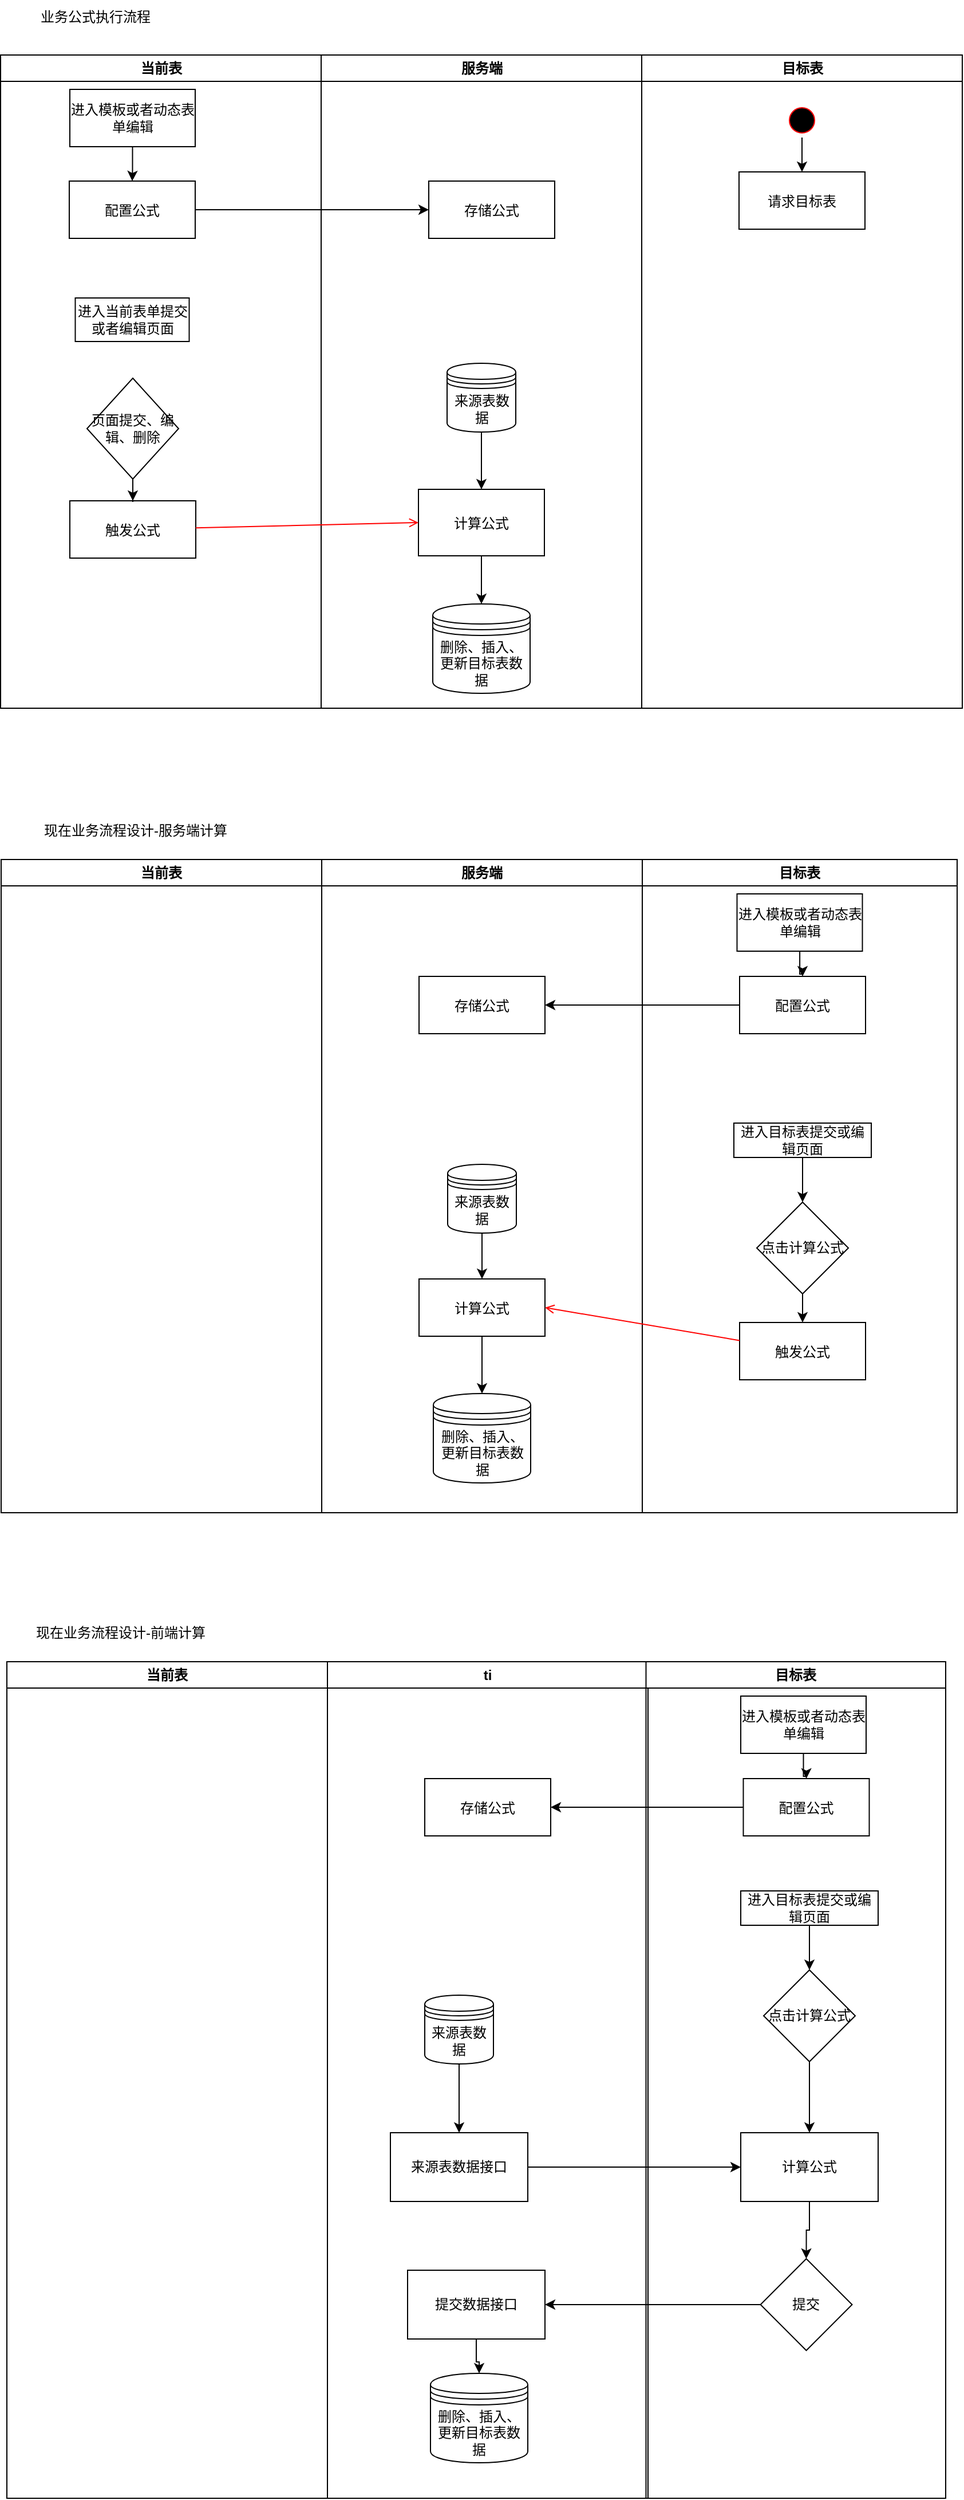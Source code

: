 <mxfile version="21.6.3" type="github">
  <diagram name="Page-1" id="e7e014a7-5840-1c2e-5031-d8a46d1fe8dd">
    <mxGraphModel dx="1322" dy="1131" grid="1" gridSize="10" guides="1" tooltips="1" connect="1" arrows="1" fold="1" page="1" pageScale="1" pageWidth="3300" pageHeight="2339" background="none" math="0" shadow="0">
      <root>
        <mxCell id="0" />
        <mxCell id="1" parent="0" />
        <mxCell id="2" value="当前表" style="swimlane;whiteSpace=wrap" parent="1" vertex="1">
          <mxGeometry x="164.5" y="128" width="280" height="570" as="geometry" />
        </mxCell>
        <mxCell id="7" value="配置公式" style="" parent="2" vertex="1">
          <mxGeometry x="60" y="110" width="110" height="50" as="geometry" />
        </mxCell>
        <mxCell id="8" value="触发公式" style="" parent="2" vertex="1">
          <mxGeometry x="60.5" y="389" width="110" height="50" as="geometry" />
        </mxCell>
        <mxCell id="o4ze2XUqI9VP88WAzbrc-68" style="edgeStyle=orthogonalEdgeStyle;rounded=0;orthogonalLoop=1;jettySize=auto;html=1;entryX=0.5;entryY=0;entryDx=0;entryDy=0;" edge="1" parent="2" source="o4ze2XUqI9VP88WAzbrc-67" target="8">
          <mxGeometry relative="1" as="geometry" />
        </mxCell>
        <mxCell id="o4ze2XUqI9VP88WAzbrc-67" value="页面提交、编辑、删除" style="rhombus;whiteSpace=wrap;html=1;" vertex="1" parent="2">
          <mxGeometry x="75.5" y="282" width="80" height="88" as="geometry" />
        </mxCell>
        <mxCell id="o4ze2XUqI9VP88WAzbrc-82" value="进入当前表单提交或者编辑页面" style="rounded=0;whiteSpace=wrap;html=1;" vertex="1" parent="2">
          <mxGeometry x="65.25" y="212" width="99.5" height="38" as="geometry" />
        </mxCell>
        <mxCell id="o4ze2XUqI9VP88WAzbrc-84" style="edgeStyle=orthogonalEdgeStyle;rounded=0;orthogonalLoop=1;jettySize=auto;html=1;entryX=0.5;entryY=0;entryDx=0;entryDy=0;" edge="1" parent="2" source="o4ze2XUqI9VP88WAzbrc-83" target="7">
          <mxGeometry relative="1" as="geometry" />
        </mxCell>
        <mxCell id="o4ze2XUqI9VP88WAzbrc-83" value="进入模板或者动态表单编辑" style="rounded=0;whiteSpace=wrap;html=1;" vertex="1" parent="2">
          <mxGeometry x="60.5" y="30" width="109.5" height="50" as="geometry" />
        </mxCell>
        <mxCell id="3" value="服务端" style="swimlane;whiteSpace=wrap" parent="1" vertex="1">
          <mxGeometry x="444.5" y="128" width="280" height="570" as="geometry" />
        </mxCell>
        <mxCell id="15" value="存储公式" style="" parent="3" vertex="1">
          <mxGeometry x="94" y="110" width="110" height="50" as="geometry" />
        </mxCell>
        <mxCell id="o4ze2XUqI9VP88WAzbrc-66" style="edgeStyle=orthogonalEdgeStyle;rounded=0;orthogonalLoop=1;jettySize=auto;html=1;" edge="1" parent="3" source="16" target="o4ze2XUqI9VP88WAzbrc-47">
          <mxGeometry relative="1" as="geometry" />
        </mxCell>
        <mxCell id="16" value="计算公式" style="" parent="3" vertex="1">
          <mxGeometry x="85" y="379" width="110" height="58" as="geometry" />
        </mxCell>
        <mxCell id="o4ze2XUqI9VP88WAzbrc-47" value="删除、插入、&lt;br style=&quot;border-color: var(--border-color); padding: 0px; margin: 0px;&quot;&gt;&lt;span style=&quot;&quot;&gt;更新目标表数据&lt;/span&gt;" style="shape=datastore;whiteSpace=wrap;html=1;" vertex="1" parent="3">
          <mxGeometry x="97.5" y="479" width="85" height="78" as="geometry" />
        </mxCell>
        <mxCell id="o4ze2XUqI9VP88WAzbrc-77" style="edgeStyle=orthogonalEdgeStyle;rounded=0;orthogonalLoop=1;jettySize=auto;html=1;" edge="1" parent="3" source="o4ze2XUqI9VP88WAzbrc-76" target="16">
          <mxGeometry relative="1" as="geometry" />
        </mxCell>
        <mxCell id="o4ze2XUqI9VP88WAzbrc-76" value="来源表数据" style="shape=datastore;whiteSpace=wrap;html=1;" vertex="1" parent="3">
          <mxGeometry x="110" y="269" width="60" height="60" as="geometry" />
        </mxCell>
        <mxCell id="4" value="目标表" style="swimlane;whiteSpace=wrap" parent="1" vertex="1">
          <mxGeometry x="724.5" y="128" width="280" height="570" as="geometry" />
        </mxCell>
        <mxCell id="33" value="请求目标表" style="" parent="4" vertex="1">
          <mxGeometry x="85" y="102" width="110" height="50" as="geometry" />
        </mxCell>
        <mxCell id="o4ze2XUqI9VP88WAzbrc-45" style="edgeStyle=orthogonalEdgeStyle;rounded=0;orthogonalLoop=1;jettySize=auto;html=1;" edge="1" parent="4" source="o4ze2XUqI9VP88WAzbrc-44" target="33">
          <mxGeometry relative="1" as="geometry" />
        </mxCell>
        <mxCell id="o4ze2XUqI9VP88WAzbrc-44" value="" style="ellipse;shape=startState;fillColor=#000000;strokeColor=#ff0000;" vertex="1" parent="4">
          <mxGeometry x="125" y="42" width="30" height="30" as="geometry" />
        </mxCell>
        <mxCell id="11" value="" style="endArrow=open;strokeColor=#FF0000;endFill=1;rounded=0;entryX=0;entryY=0.5;entryDx=0;entryDy=0;" parent="1" source="8" target="16" edge="1">
          <mxGeometry relative="1" as="geometry">
            <mxPoint x="280" y="500" as="targetPoint" />
          </mxGeometry>
        </mxCell>
        <mxCell id="o4ze2XUqI9VP88WAzbrc-42" style="edgeStyle=orthogonalEdgeStyle;rounded=0;orthogonalLoop=1;jettySize=auto;html=1;entryX=0;entryY=0.5;entryDx=0;entryDy=0;" edge="1" parent="1" source="7" target="15">
          <mxGeometry relative="1" as="geometry" />
        </mxCell>
        <mxCell id="o4ze2XUqI9VP88WAzbrc-48" value="业务公式执行流程" style="text;html=1;strokeColor=none;fillColor=none;align=center;verticalAlign=middle;whiteSpace=wrap;rounded=0;" vertex="1" parent="1">
          <mxGeometry x="165" y="80" width="165" height="30" as="geometry" />
        </mxCell>
        <mxCell id="o4ze2XUqI9VP88WAzbrc-49" value="当前表" style="swimlane;whiteSpace=wrap" vertex="1" parent="1">
          <mxGeometry x="165" y="830" width="280" height="570" as="geometry" />
        </mxCell>
        <mxCell id="o4ze2XUqI9VP88WAzbrc-54" value="服务端" style="swimlane;whiteSpace=wrap" vertex="1" parent="1">
          <mxGeometry x="445" y="830" width="280" height="570" as="geometry" />
        </mxCell>
        <mxCell id="o4ze2XUqI9VP88WAzbrc-55" value="存储公式" style="" vertex="1" parent="o4ze2XUqI9VP88WAzbrc-54">
          <mxGeometry x="85" y="102" width="110" height="50" as="geometry" />
        </mxCell>
        <mxCell id="o4ze2XUqI9VP88WAzbrc-72" style="edgeStyle=orthogonalEdgeStyle;rounded=0;orthogonalLoop=1;jettySize=auto;html=1;" edge="1" parent="o4ze2XUqI9VP88WAzbrc-54" source="o4ze2XUqI9VP88WAzbrc-56" target="o4ze2XUqI9VP88WAzbrc-58">
          <mxGeometry relative="1" as="geometry" />
        </mxCell>
        <mxCell id="o4ze2XUqI9VP88WAzbrc-56" value="计算公式" style="" vertex="1" parent="o4ze2XUqI9VP88WAzbrc-54">
          <mxGeometry x="85" y="366" width="110" height="50" as="geometry" />
        </mxCell>
        <mxCell id="o4ze2XUqI9VP88WAzbrc-58" value="删除、插入、&lt;br style=&quot;border-color: var(--border-color); padding: 0px; margin: 0px;&quot;&gt;&lt;span style=&quot;&quot;&gt;更新目标表数据&lt;/span&gt;" style="shape=datastore;whiteSpace=wrap;html=1;" vertex="1" parent="o4ze2XUqI9VP88WAzbrc-54">
          <mxGeometry x="97.5" y="466" width="85" height="78" as="geometry" />
        </mxCell>
        <mxCell id="o4ze2XUqI9VP88WAzbrc-75" style="edgeStyle=orthogonalEdgeStyle;rounded=0;orthogonalLoop=1;jettySize=auto;html=1;entryX=0.5;entryY=0;entryDx=0;entryDy=0;" edge="1" parent="o4ze2XUqI9VP88WAzbrc-54" source="o4ze2XUqI9VP88WAzbrc-74" target="o4ze2XUqI9VP88WAzbrc-56">
          <mxGeometry relative="1" as="geometry" />
        </mxCell>
        <mxCell id="o4ze2XUqI9VP88WAzbrc-74" value="来源表数据" style="shape=datastore;whiteSpace=wrap;html=1;" vertex="1" parent="o4ze2XUqI9VP88WAzbrc-54">
          <mxGeometry x="110" y="266" width="60" height="60" as="geometry" />
        </mxCell>
        <mxCell id="o4ze2XUqI9VP88WAzbrc-59" value="目标表" style="swimlane;whiteSpace=wrap" vertex="1" parent="1">
          <mxGeometry x="725" y="830" width="275" height="570" as="geometry" />
        </mxCell>
        <mxCell id="o4ze2XUqI9VP88WAzbrc-60" value="配置公式" style="" vertex="1" parent="o4ze2XUqI9VP88WAzbrc-59">
          <mxGeometry x="85" y="102" width="110" height="50" as="geometry" />
        </mxCell>
        <mxCell id="o4ze2XUqI9VP88WAzbrc-53" value="触发公式" style="" vertex="1" parent="o4ze2XUqI9VP88WAzbrc-59">
          <mxGeometry x="85" y="404" width="110" height="50" as="geometry" />
        </mxCell>
        <mxCell id="o4ze2XUqI9VP88WAzbrc-70" style="edgeStyle=orthogonalEdgeStyle;rounded=0;orthogonalLoop=1;jettySize=auto;html=1;entryX=0.5;entryY=0;entryDx=0;entryDy=0;" edge="1" parent="o4ze2XUqI9VP88WAzbrc-59" source="o4ze2XUqI9VP88WAzbrc-69" target="o4ze2XUqI9VP88WAzbrc-53">
          <mxGeometry relative="1" as="geometry" />
        </mxCell>
        <mxCell id="o4ze2XUqI9VP88WAzbrc-69" value="点击计算公式" style="rhombus;whiteSpace=wrap;html=1;direction=south;" vertex="1" parent="o4ze2XUqI9VP88WAzbrc-59">
          <mxGeometry x="100" y="299" width="80" height="80" as="geometry" />
        </mxCell>
        <mxCell id="o4ze2XUqI9VP88WAzbrc-87" style="edgeStyle=orthogonalEdgeStyle;rounded=0;orthogonalLoop=1;jettySize=auto;html=1;entryX=0;entryY=0.5;entryDx=0;entryDy=0;" edge="1" parent="o4ze2XUqI9VP88WAzbrc-59" source="o4ze2XUqI9VP88WAzbrc-79" target="o4ze2XUqI9VP88WAzbrc-69">
          <mxGeometry relative="1" as="geometry" />
        </mxCell>
        <mxCell id="o4ze2XUqI9VP88WAzbrc-79" value="进入目标表提交或编辑页面" style="rounded=0;whiteSpace=wrap;html=1;" vertex="1" parent="o4ze2XUqI9VP88WAzbrc-59">
          <mxGeometry x="80" y="230" width="120" height="30" as="geometry" />
        </mxCell>
        <mxCell id="o4ze2XUqI9VP88WAzbrc-86" style="edgeStyle=orthogonalEdgeStyle;rounded=0;orthogonalLoop=1;jettySize=auto;html=1;" edge="1" parent="o4ze2XUqI9VP88WAzbrc-59" source="o4ze2XUqI9VP88WAzbrc-85" target="o4ze2XUqI9VP88WAzbrc-60">
          <mxGeometry relative="1" as="geometry" />
        </mxCell>
        <mxCell id="o4ze2XUqI9VP88WAzbrc-85" value="进入模板或者动态表单编辑" style="rounded=0;whiteSpace=wrap;html=1;" vertex="1" parent="o4ze2XUqI9VP88WAzbrc-59">
          <mxGeometry x="82.75" y="30" width="109.5" height="50" as="geometry" />
        </mxCell>
        <mxCell id="o4ze2XUqI9VP88WAzbrc-63" value="" style="endArrow=open;strokeColor=#FF0000;endFill=1;rounded=0;entryX=1;entryY=0.5;entryDx=0;entryDy=0;" edge="1" parent="1" source="o4ze2XUqI9VP88WAzbrc-53" target="o4ze2XUqI9VP88WAzbrc-56">
          <mxGeometry relative="1" as="geometry">
            <mxPoint x="640" y="1220" as="targetPoint" />
          </mxGeometry>
        </mxCell>
        <mxCell id="o4ze2XUqI9VP88WAzbrc-65" value="现在业务流程设计-服务端计算" style="text;html=1;strokeColor=none;fillColor=none;align=center;verticalAlign=middle;whiteSpace=wrap;rounded=0;" vertex="1" parent="1">
          <mxGeometry x="165" y="790" width="235" height="30" as="geometry" />
        </mxCell>
        <mxCell id="o4ze2XUqI9VP88WAzbrc-73" style="edgeStyle=orthogonalEdgeStyle;rounded=0;orthogonalLoop=1;jettySize=auto;html=1;" edge="1" parent="1" source="o4ze2XUqI9VP88WAzbrc-60" target="o4ze2XUqI9VP88WAzbrc-55">
          <mxGeometry relative="1" as="geometry" />
        </mxCell>
        <mxCell id="o4ze2XUqI9VP88WAzbrc-88" value="当前表" style="swimlane;whiteSpace=wrap" vertex="1" parent="1">
          <mxGeometry x="170" y="1530" width="280" height="730" as="geometry" />
        </mxCell>
        <mxCell id="o4ze2XUqI9VP88WAzbrc-89" value="ti" style="swimlane;whiteSpace=wrap" vertex="1" parent="1">
          <mxGeometry x="450" y="1530" width="280" height="730" as="geometry" />
        </mxCell>
        <mxCell id="o4ze2XUqI9VP88WAzbrc-90" value="存储公式" style="" vertex="1" parent="o4ze2XUqI9VP88WAzbrc-89">
          <mxGeometry x="85" y="102" width="110" height="50" as="geometry" />
        </mxCell>
        <mxCell id="o4ze2XUqI9VP88WAzbrc-93" value="删除、插入、&lt;br style=&quot;border-color: var(--border-color); padding: 0px; margin: 0px;&quot;&gt;&lt;span style=&quot;&quot;&gt;更新目标表数据&lt;/span&gt;" style="shape=datastore;whiteSpace=wrap;html=1;" vertex="1" parent="o4ze2XUqI9VP88WAzbrc-89">
          <mxGeometry x="90" y="621" width="85" height="78" as="geometry" />
        </mxCell>
        <mxCell id="o4ze2XUqI9VP88WAzbrc-112" style="edgeStyle=orthogonalEdgeStyle;rounded=0;orthogonalLoop=1;jettySize=auto;html=1;" edge="1" parent="o4ze2XUqI9VP88WAzbrc-89" source="o4ze2XUqI9VP88WAzbrc-95" target="o4ze2XUqI9VP88WAzbrc-111">
          <mxGeometry relative="1" as="geometry" />
        </mxCell>
        <mxCell id="o4ze2XUqI9VP88WAzbrc-95" value="来源表数据" style="shape=datastore;whiteSpace=wrap;html=1;" vertex="1" parent="o4ze2XUqI9VP88WAzbrc-89">
          <mxGeometry x="85" y="291" width="60" height="60" as="geometry" />
        </mxCell>
        <mxCell id="o4ze2XUqI9VP88WAzbrc-111" value="来源表数据接口" style="rounded=0;whiteSpace=wrap;html=1;" vertex="1" parent="o4ze2XUqI9VP88WAzbrc-89">
          <mxGeometry x="55" y="411" width="120" height="60" as="geometry" />
        </mxCell>
        <mxCell id="o4ze2XUqI9VP88WAzbrc-123" style="edgeStyle=orthogonalEdgeStyle;rounded=0;orthogonalLoop=1;jettySize=auto;html=1;entryX=0.5;entryY=0;entryDx=0;entryDy=0;" edge="1" parent="o4ze2XUqI9VP88WAzbrc-89" source="o4ze2XUqI9VP88WAzbrc-121" target="o4ze2XUqI9VP88WAzbrc-93">
          <mxGeometry relative="1" as="geometry" />
        </mxCell>
        <mxCell id="o4ze2XUqI9VP88WAzbrc-121" value="提交数据接口" style="rounded=0;whiteSpace=wrap;html=1;" vertex="1" parent="o4ze2XUqI9VP88WAzbrc-89">
          <mxGeometry x="70" y="531" width="120" height="60" as="geometry" />
        </mxCell>
        <mxCell id="o4ze2XUqI9VP88WAzbrc-96" value="目标表" style="swimlane;whiteSpace=wrap" vertex="1" parent="1">
          <mxGeometry x="728.25" y="1530" width="261.75" height="730" as="geometry" />
        </mxCell>
        <mxCell id="o4ze2XUqI9VP88WAzbrc-97" value="配置公式" style="" vertex="1" parent="o4ze2XUqI9VP88WAzbrc-96">
          <mxGeometry x="85" y="102" width="110" height="50" as="geometry" />
        </mxCell>
        <mxCell id="o4ze2XUqI9VP88WAzbrc-99" style="edgeStyle=orthogonalEdgeStyle;rounded=0;orthogonalLoop=1;jettySize=auto;html=1;entryX=0.5;entryY=0;entryDx=0;entryDy=0;" edge="1" parent="o4ze2XUqI9VP88WAzbrc-96" source="o4ze2XUqI9VP88WAzbrc-100" target="o4ze2XUqI9VP88WAzbrc-114">
          <mxGeometry relative="1" as="geometry">
            <mxPoint x="140.5" y="371" as="targetPoint" />
          </mxGeometry>
        </mxCell>
        <mxCell id="o4ze2XUqI9VP88WAzbrc-100" value="点击计算公式" style="rhombus;whiteSpace=wrap;html=1;direction=south;" vertex="1" parent="o4ze2XUqI9VP88WAzbrc-96">
          <mxGeometry x="102.75" y="269" width="80" height="80" as="geometry" />
        </mxCell>
        <mxCell id="o4ze2XUqI9VP88WAzbrc-101" style="edgeStyle=orthogonalEdgeStyle;rounded=0;orthogonalLoop=1;jettySize=auto;html=1;entryX=0;entryY=0.5;entryDx=0;entryDy=0;" edge="1" parent="o4ze2XUqI9VP88WAzbrc-96" source="o4ze2XUqI9VP88WAzbrc-102" target="o4ze2XUqI9VP88WAzbrc-100">
          <mxGeometry relative="1" as="geometry" />
        </mxCell>
        <mxCell id="o4ze2XUqI9VP88WAzbrc-102" value="进入目标表提交或编辑页面" style="rounded=0;whiteSpace=wrap;html=1;" vertex="1" parent="o4ze2XUqI9VP88WAzbrc-96">
          <mxGeometry x="82.75" y="200" width="120" height="30" as="geometry" />
        </mxCell>
        <mxCell id="o4ze2XUqI9VP88WAzbrc-103" style="edgeStyle=orthogonalEdgeStyle;rounded=0;orthogonalLoop=1;jettySize=auto;html=1;" edge="1" parent="o4ze2XUqI9VP88WAzbrc-96" source="o4ze2XUqI9VP88WAzbrc-104" target="o4ze2XUqI9VP88WAzbrc-97">
          <mxGeometry relative="1" as="geometry" />
        </mxCell>
        <mxCell id="o4ze2XUqI9VP88WAzbrc-104" value="进入模板或者动态表单编辑" style="rounded=0;whiteSpace=wrap;html=1;" vertex="1" parent="o4ze2XUqI9VP88WAzbrc-96">
          <mxGeometry x="82.75" y="30" width="109.5" height="50" as="geometry" />
        </mxCell>
        <mxCell id="o4ze2XUqI9VP88WAzbrc-120" style="edgeStyle=orthogonalEdgeStyle;rounded=0;orthogonalLoop=1;jettySize=auto;html=1;entryX=0.5;entryY=0;entryDx=0;entryDy=0;" edge="1" parent="o4ze2XUqI9VP88WAzbrc-96" source="o4ze2XUqI9VP88WAzbrc-114" target="o4ze2XUqI9VP88WAzbrc-119">
          <mxGeometry relative="1" as="geometry" />
        </mxCell>
        <mxCell id="o4ze2XUqI9VP88WAzbrc-114" value="计算公式" style="rounded=0;whiteSpace=wrap;html=1;" vertex="1" parent="o4ze2XUqI9VP88WAzbrc-96">
          <mxGeometry x="82.75" y="411" width="120" height="60" as="geometry" />
        </mxCell>
        <mxCell id="o4ze2XUqI9VP88WAzbrc-119" value="提交" style="rhombus;whiteSpace=wrap;html=1;" vertex="1" parent="o4ze2XUqI9VP88WAzbrc-96">
          <mxGeometry x="100" y="521" width="80" height="80" as="geometry" />
        </mxCell>
        <mxCell id="o4ze2XUqI9VP88WAzbrc-106" value="现在业务流程设计-前端计算" style="text;html=1;strokeColor=none;fillColor=none;align=center;verticalAlign=middle;whiteSpace=wrap;rounded=0;" vertex="1" parent="1">
          <mxGeometry x="167.5" y="1490" width="202.5" height="30" as="geometry" />
        </mxCell>
        <mxCell id="o4ze2XUqI9VP88WAzbrc-107" style="edgeStyle=orthogonalEdgeStyle;rounded=0;orthogonalLoop=1;jettySize=auto;html=1;" edge="1" parent="1" source="o4ze2XUqI9VP88WAzbrc-97" target="o4ze2XUqI9VP88WAzbrc-90">
          <mxGeometry relative="1" as="geometry" />
        </mxCell>
        <mxCell id="o4ze2XUqI9VP88WAzbrc-115" style="edgeStyle=orthogonalEdgeStyle;rounded=0;orthogonalLoop=1;jettySize=auto;html=1;" edge="1" parent="1" source="o4ze2XUqI9VP88WAzbrc-111" target="o4ze2XUqI9VP88WAzbrc-114">
          <mxGeometry relative="1" as="geometry" />
        </mxCell>
        <mxCell id="o4ze2XUqI9VP88WAzbrc-122" style="edgeStyle=orthogonalEdgeStyle;rounded=0;orthogonalLoop=1;jettySize=auto;html=1;" edge="1" parent="1" source="o4ze2XUqI9VP88WAzbrc-119" target="o4ze2XUqI9VP88WAzbrc-121">
          <mxGeometry relative="1" as="geometry" />
        </mxCell>
      </root>
    </mxGraphModel>
  </diagram>
</mxfile>
